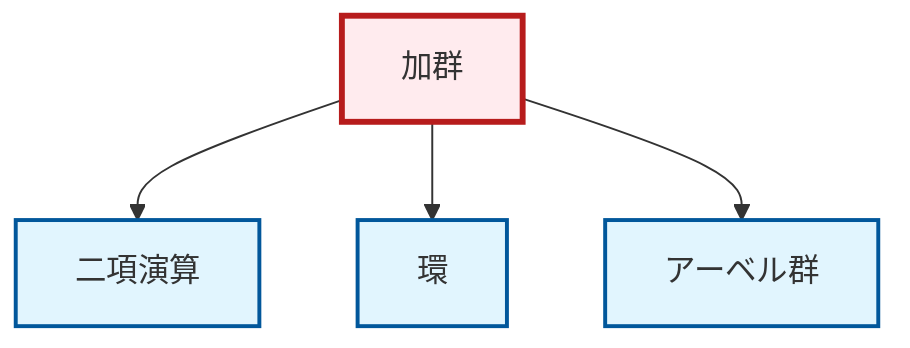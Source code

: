 graph TD
    classDef definition fill:#e1f5fe,stroke:#01579b,stroke-width:2px
    classDef theorem fill:#f3e5f5,stroke:#4a148c,stroke-width:2px
    classDef axiom fill:#fff3e0,stroke:#e65100,stroke-width:2px
    classDef example fill:#e8f5e9,stroke:#1b5e20,stroke-width:2px
    classDef current fill:#ffebee,stroke:#b71c1c,stroke-width:3px
    def-abelian-group["アーベル群"]:::definition
    def-binary-operation["二項演算"]:::definition
    def-module["加群"]:::definition
    def-ring["環"]:::definition
    def-module --> def-binary-operation
    def-module --> def-ring
    def-module --> def-abelian-group
    class def-module current